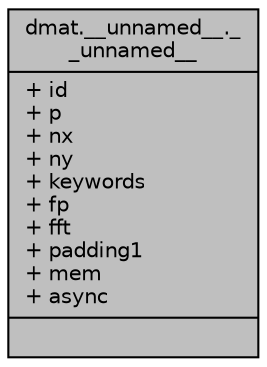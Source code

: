 digraph "dmat.__unnamed__.__unnamed__"
{
 // INTERACTIVE_SVG=YES
  bgcolor="transparent";
  edge [fontname="Helvetica",fontsize="10",labelfontname="Helvetica",labelfontsize="10"];
  node [fontname="Helvetica",fontsize="10",shape=record];
  Node150 [label="{dmat.__unnamed__._\l_unnamed__\n|+ id\l+ p\l+ nx\l+ ny\l+ keywords\l+ fp\l+ fft\l+ padding1\l+ mem\l+ async\l|}",height=0.2,width=0.4,color="black", fillcolor="grey75", style="filled", fontcolor="black"];
}
